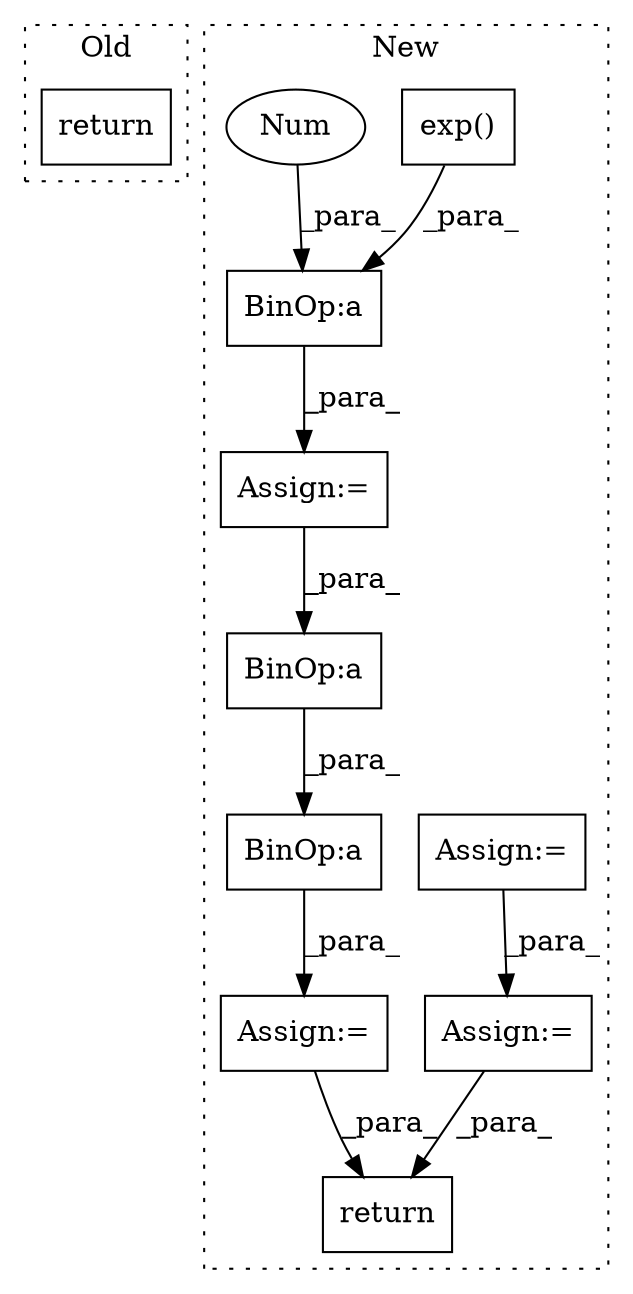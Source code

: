 digraph G {
subgraph cluster0 {
1 [label="return" a="93" s="4965" l="7" shape="box"];
label = "Old";
style="dotted";
}
subgraph cluster1 {
2 [label="exp()" a="75" s="5133,5154" l="10,1" shape="box"];
3 [label="Assign:=" a="68" s="5201" l="3" shape="box"];
4 [label="return" a="93" s="5325" l="7" shape="box"];
5 [label="Assign:=" a="68" s="4885" l="3" shape="box"];
6 [label="Assign:=" a="68" s="5124" l="3" shape="box"];
7 [label="Assign:=" a="68" s="4922" l="3" shape="box"];
8 [label="BinOp:a" a="82" s="5130" l="3" shape="box"];
9 [label="Num" a="76" s="5127" l="3" shape="ellipse"];
10 [label="BinOp:a" a="82" s="5210" l="23" shape="box"];
11 [label="BinOp:a" a="82" s="5210" l="3" shape="box"];
label = "New";
style="dotted";
}
2 -> 8 [label="_para_"];
3 -> 4 [label="_para_"];
5 -> 7 [label="_para_"];
6 -> 11 [label="_para_"];
7 -> 4 [label="_para_"];
8 -> 6 [label="_para_"];
9 -> 8 [label="_para_"];
10 -> 3 [label="_para_"];
11 -> 10 [label="_para_"];
}